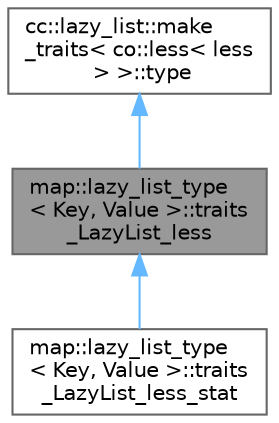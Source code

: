 digraph "map::lazy_list_type&lt; Key, Value &gt;::traits_LazyList_less"
{
 // LATEX_PDF_SIZE
  bgcolor="transparent";
  edge [fontname=Helvetica,fontsize=10,labelfontname=Helvetica,labelfontsize=10];
  node [fontname=Helvetica,fontsize=10,shape=box,height=0.2,width=0.4];
  Node1 [id="Node000001",label="map::lazy_list_type\l\< Key, Value \>::traits\l_LazyList_less",height=0.2,width=0.4,color="gray40", fillcolor="grey60", style="filled", fontcolor="black",tooltip=" "];
  Node2 -> Node1 [id="edge3_Node000001_Node000002",dir="back",color="steelblue1",style="solid",tooltip=" "];
  Node2 [id="Node000002",label="cc::lazy_list::make\l_traits\< co::less\< less\l \> \>::type",height=0.2,width=0.4,color="gray40", fillcolor="white", style="filled",tooltip=" "];
  Node1 -> Node3 [id="edge4_Node000001_Node000003",dir="back",color="steelblue1",style="solid",tooltip=" "];
  Node3 [id="Node000003",label="map::lazy_list_type\l\< Key, Value \>::traits\l_LazyList_less_stat",height=0.2,width=0.4,color="gray40", fillcolor="white", style="filled",URL="$structmap_1_1lazy__list__type_1_1traits___lazy_list__less__stat.html",tooltip=" "];
}
